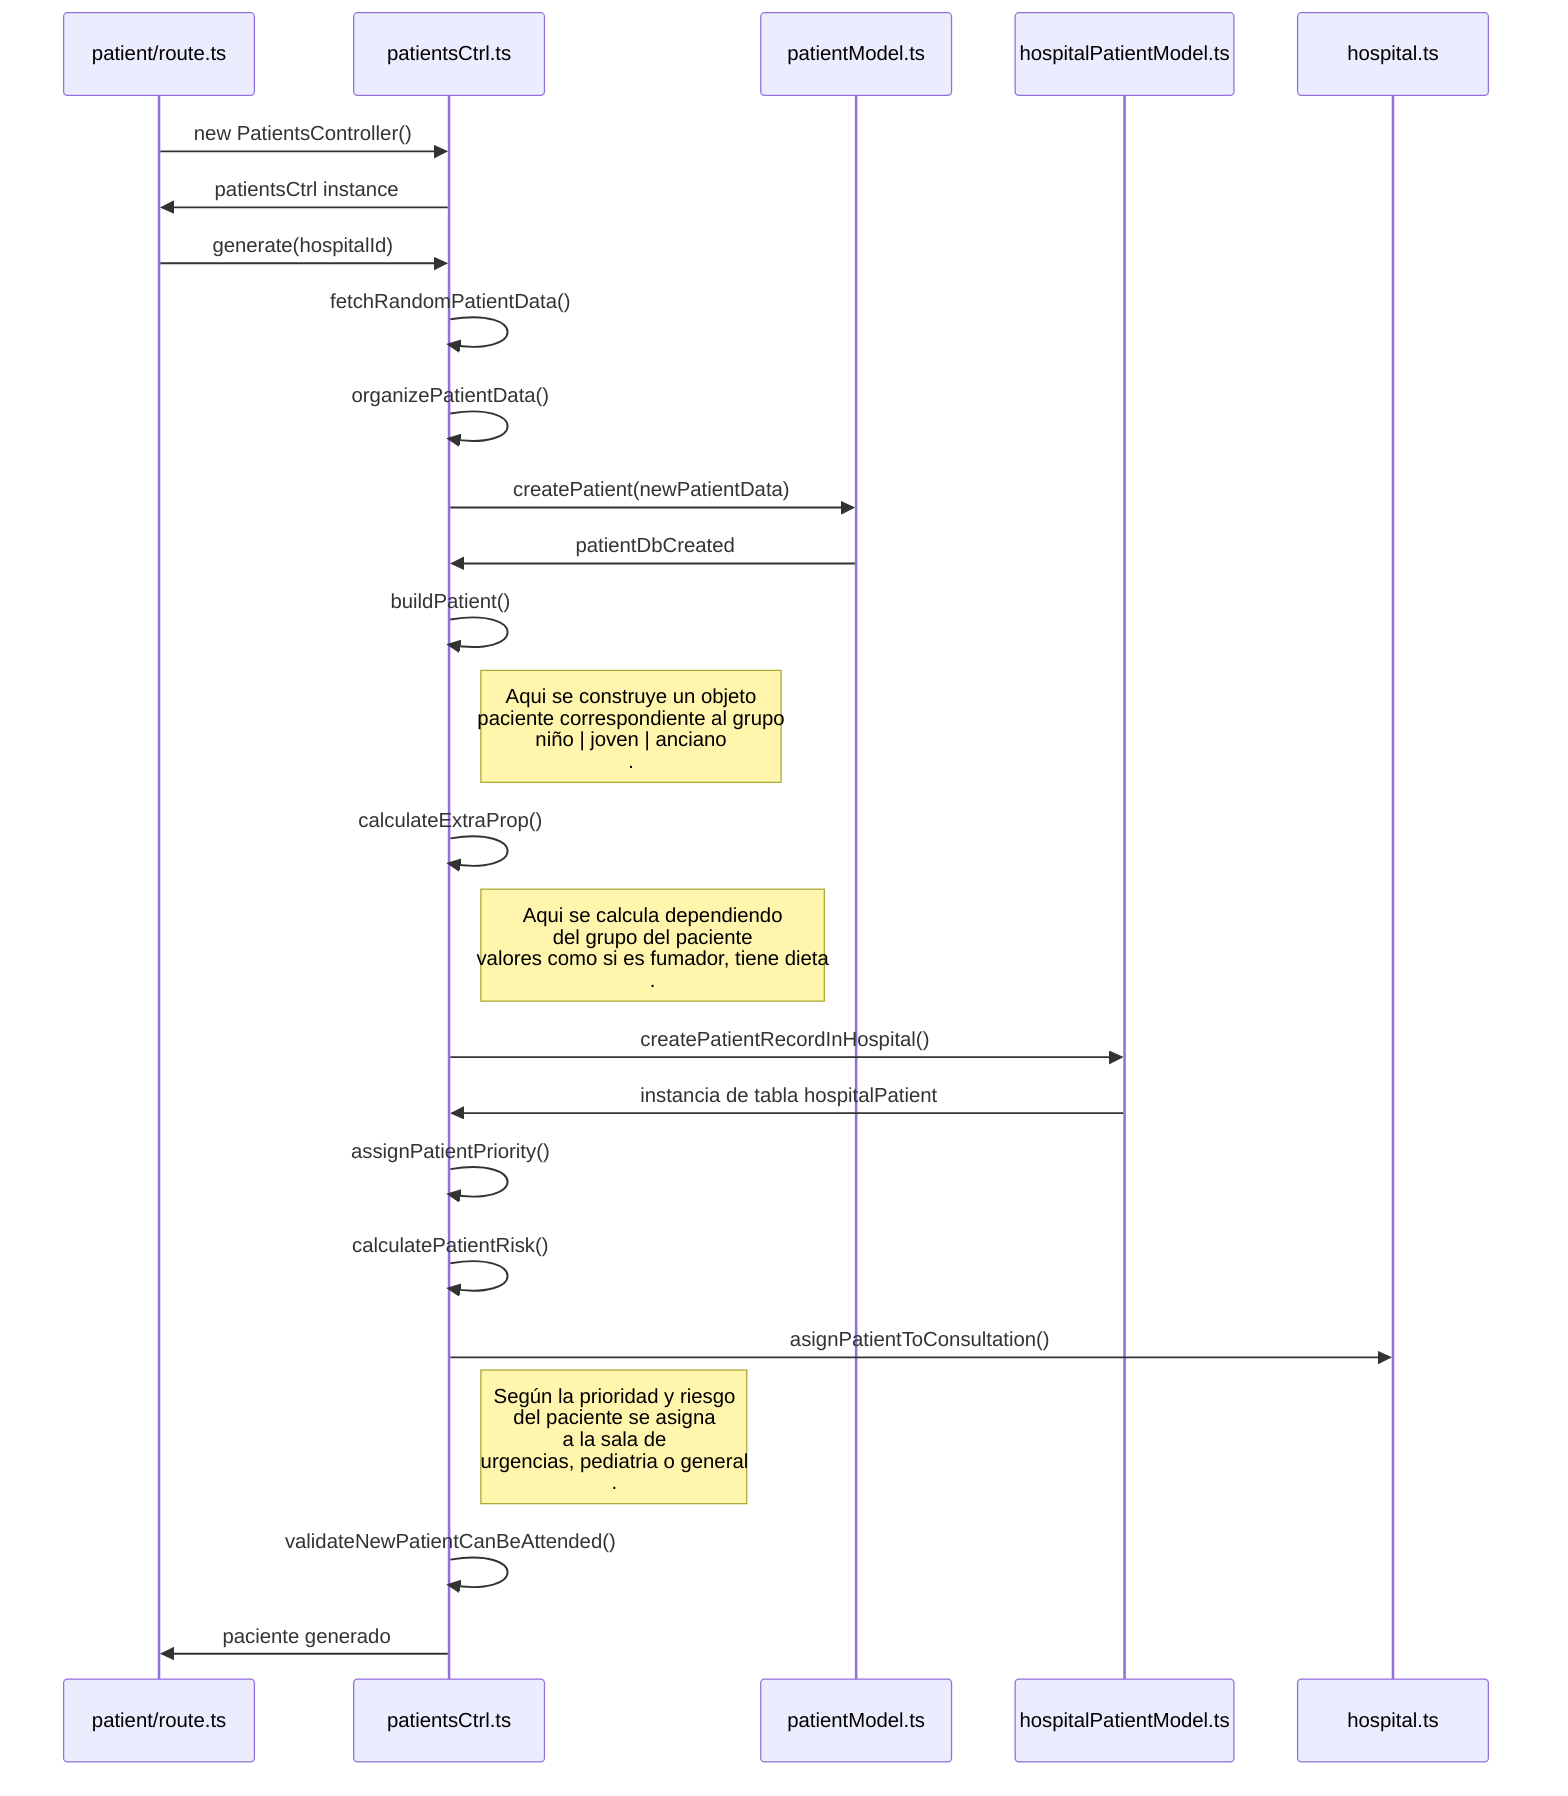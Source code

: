 sequenceDiagram
patient/route.ts ->> patientsCtrl.ts: new PatientsController()
patientsCtrl.ts ->> patient/route.ts: patientsCtrl instance
patient/route.ts ->> patientsCtrl.ts: generate(hospitalId)
patientsCtrl.ts ->> patientsCtrl.ts : fetchRandomPatientData()
patientsCtrl.ts ->> patientsCtrl.ts : organizePatientData()
patientsCtrl.ts ->> patientModel.ts : createPatient(newPatientData)
patientModel.ts ->> patientsCtrl.ts : patientDbCreated
patientsCtrl.ts ->> patientsCtrl.ts : buildPatient() 
Note right of patientsCtrl.ts: Aqui se construye un objeto<br/>paciente correspondiente al grupo<br/>niño | joven | anciano <br/>.
patientsCtrl.ts ->> patientsCtrl.ts : calculateExtraProp() 
Note right of patientsCtrl.ts: Aqui se calcula dependiendo <br/> del grupo del paciente<br /> valores como si es fumador, tiene dieta<br/>.
patientsCtrl.ts ->> hospitalPatientModel.ts : createPatientRecordInHospital() 
hospitalPatientModel.ts ->> patientsCtrl.ts : instancia de tabla hospitalPatient 
patientsCtrl.ts ->> patientsCtrl.ts : assignPatientPriority() 
patientsCtrl.ts ->> patientsCtrl.ts : calculatePatientRisk()
patientsCtrl.ts ->> hospital.ts: asignPatientToConsultation()
Note right of patientsCtrl.ts: Según la prioridad y riesgo <br/> del paciente se asigna <br/> a la sala de <br/> urgencias, pediatria o general<br/>.
patientsCtrl.ts ->> patientsCtrl.ts : validateNewPatientCanBeAttended()
patientsCtrl.ts ->> patient/route.ts : paciente generado